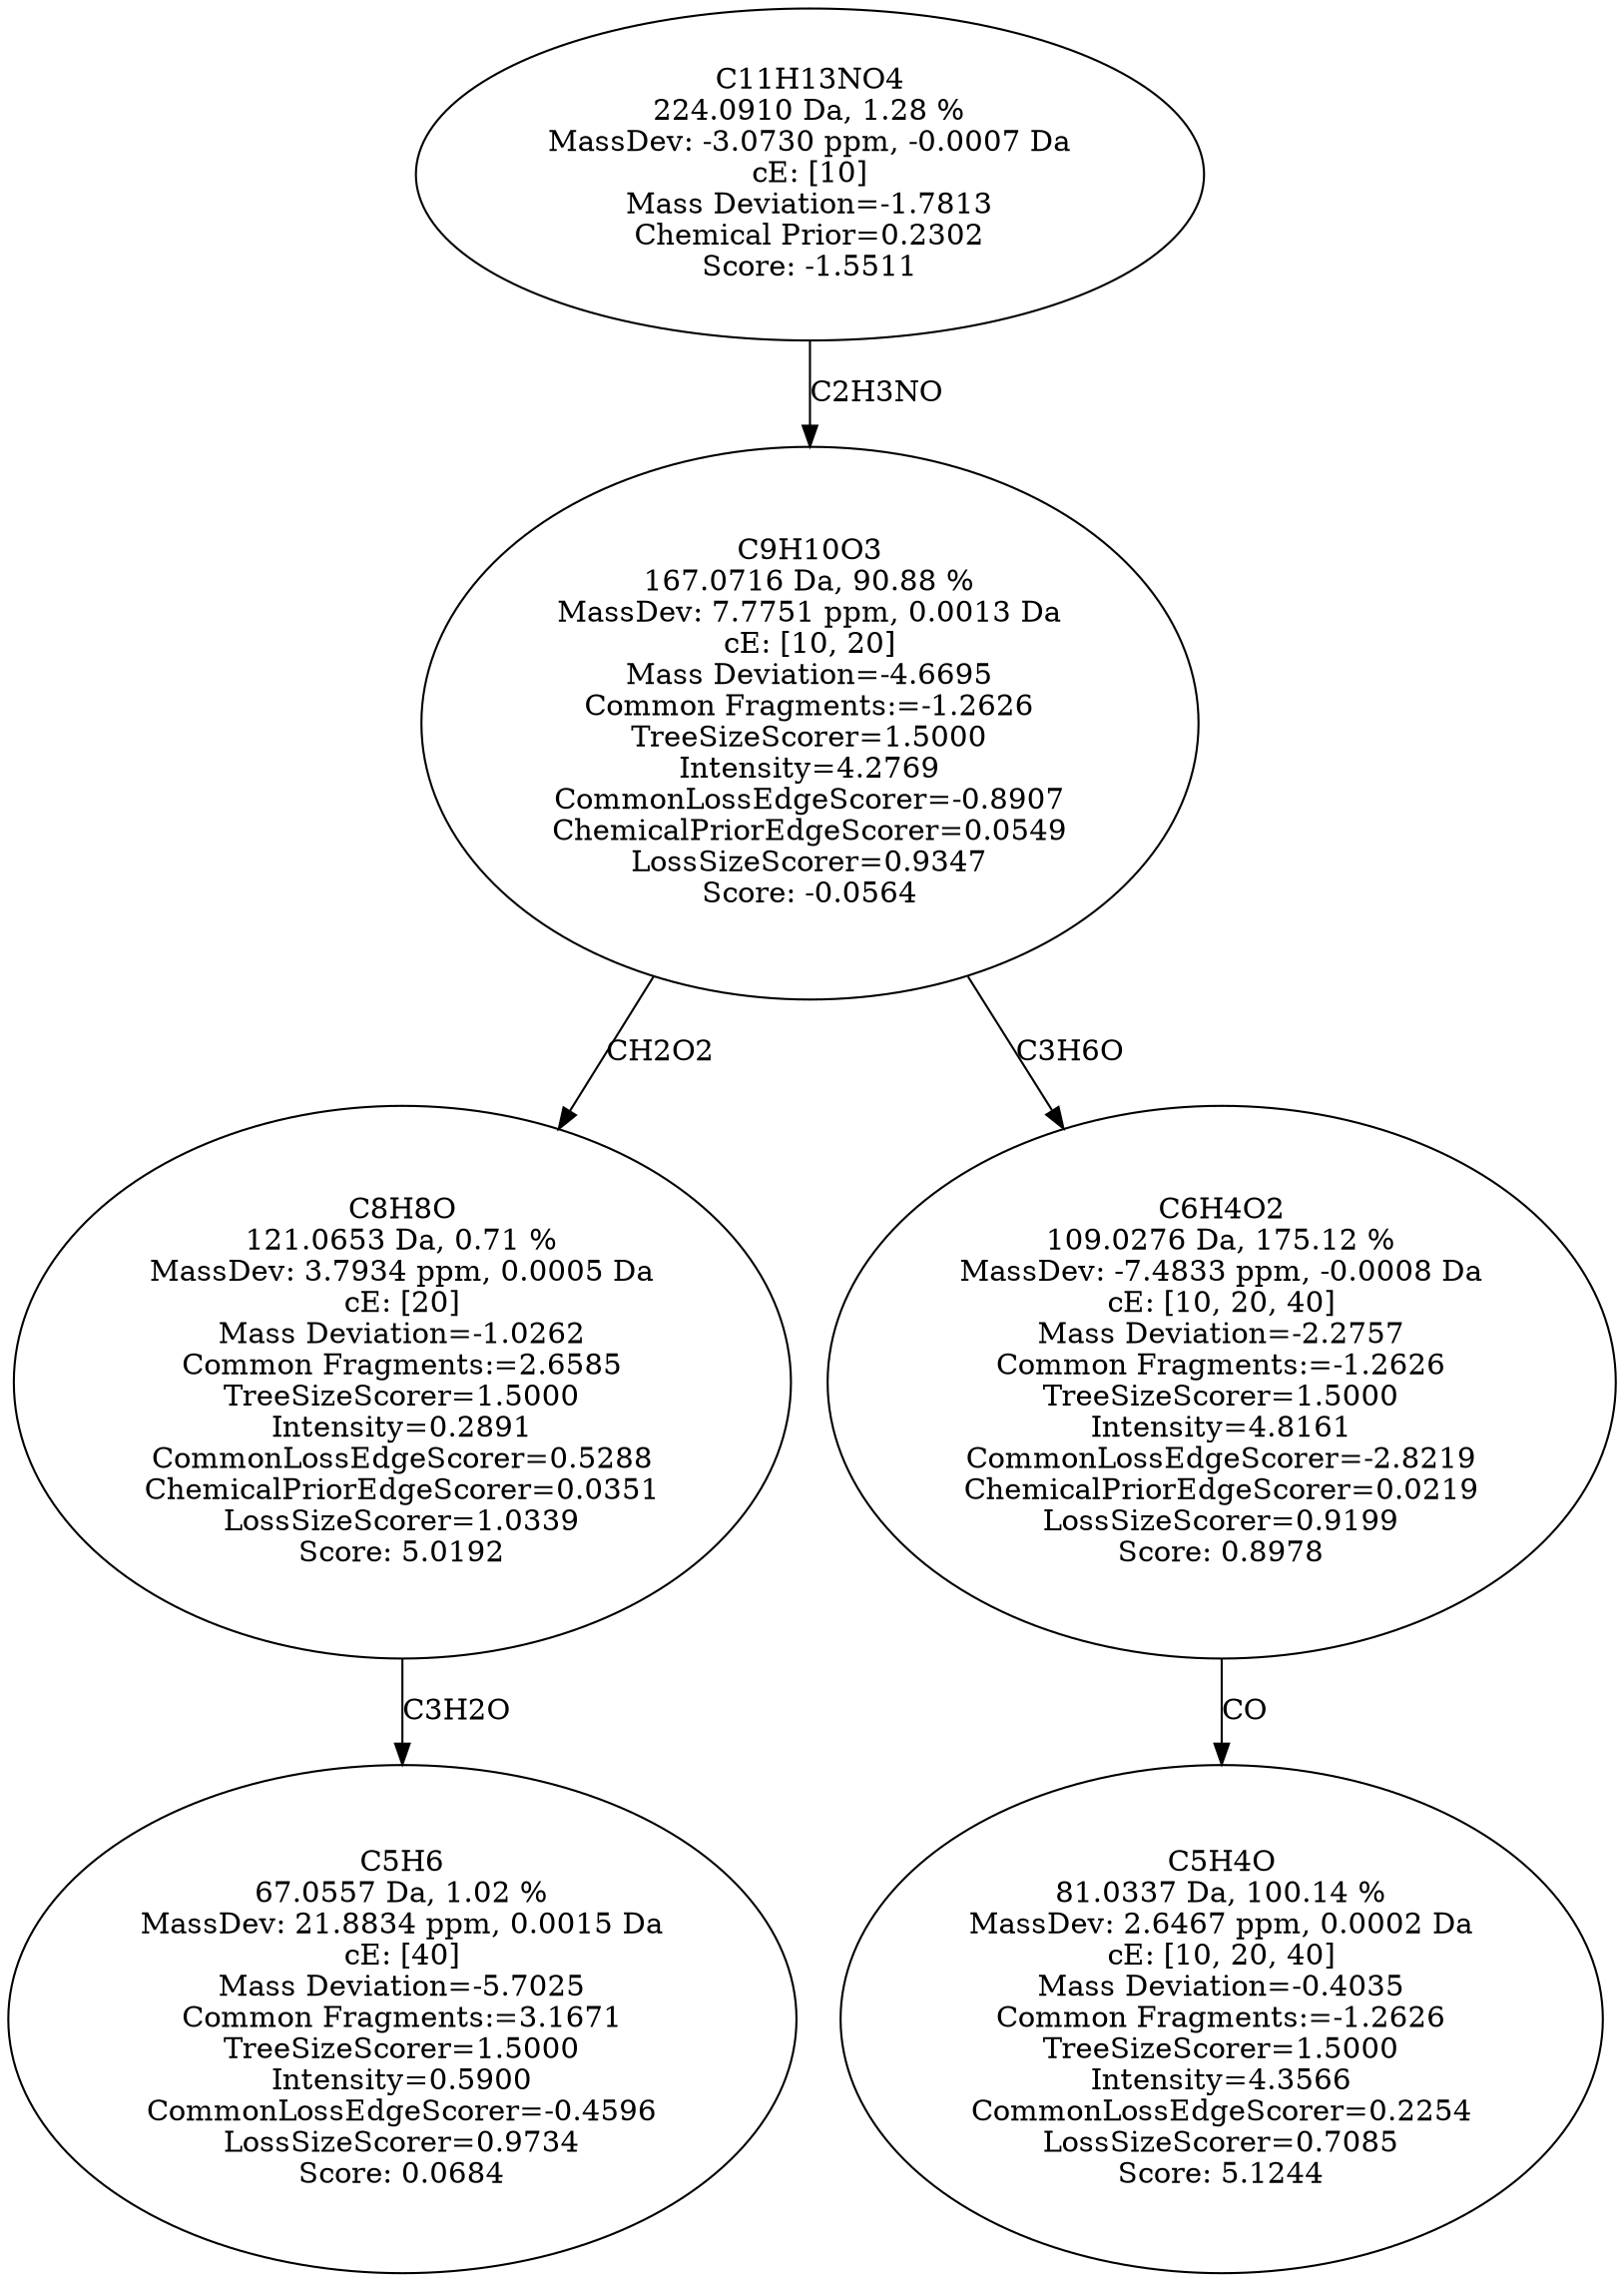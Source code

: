 strict digraph {
v1 [label="C5H6\n67.0557 Da, 1.02 %\nMassDev: 21.8834 ppm, 0.0015 Da\ncE: [40]\nMass Deviation=-5.7025\nCommon Fragments:=3.1671\nTreeSizeScorer=1.5000\nIntensity=0.5900\nCommonLossEdgeScorer=-0.4596\nLossSizeScorer=0.9734\nScore: 0.0684"];
v2 [label="C8H8O\n121.0653 Da, 0.71 %\nMassDev: 3.7934 ppm, 0.0005 Da\ncE: [20]\nMass Deviation=-1.0262\nCommon Fragments:=2.6585\nTreeSizeScorer=1.5000\nIntensity=0.2891\nCommonLossEdgeScorer=0.5288\nChemicalPriorEdgeScorer=0.0351\nLossSizeScorer=1.0339\nScore: 5.0192"];
v3 [label="C5H4O\n81.0337 Da, 100.14 %\nMassDev: 2.6467 ppm, 0.0002 Da\ncE: [10, 20, 40]\nMass Deviation=-0.4035\nCommon Fragments:=-1.2626\nTreeSizeScorer=1.5000\nIntensity=4.3566\nCommonLossEdgeScorer=0.2254\nLossSizeScorer=0.7085\nScore: 5.1244"];
v4 [label="C6H4O2\n109.0276 Da, 175.12 %\nMassDev: -7.4833 ppm, -0.0008 Da\ncE: [10, 20, 40]\nMass Deviation=-2.2757\nCommon Fragments:=-1.2626\nTreeSizeScorer=1.5000\nIntensity=4.8161\nCommonLossEdgeScorer=-2.8219\nChemicalPriorEdgeScorer=0.0219\nLossSizeScorer=0.9199\nScore: 0.8978"];
v5 [label="C9H10O3\n167.0716 Da, 90.88 %\nMassDev: 7.7751 ppm, 0.0013 Da\ncE: [10, 20]\nMass Deviation=-4.6695\nCommon Fragments:=-1.2626\nTreeSizeScorer=1.5000\nIntensity=4.2769\nCommonLossEdgeScorer=-0.8907\nChemicalPriorEdgeScorer=0.0549\nLossSizeScorer=0.9347\nScore: -0.0564"];
v6 [label="C11H13NO4\n224.0910 Da, 1.28 %\nMassDev: -3.0730 ppm, -0.0007 Da\ncE: [10]\nMass Deviation=-1.7813\nChemical Prior=0.2302\nScore: -1.5511"];
v2 -> v1 [label="C3H2O"];
v5 -> v2 [label="CH2O2"];
v4 -> v3 [label="CO"];
v5 -> v4 [label="C3H6O"];
v6 -> v5 [label="C2H3NO"];
}